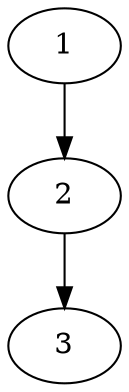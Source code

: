 /*******************************************************************************
 * Copyright (c) 2014 itemis AG and others.
 *
 * All rights reserved. This program and the accompanying materials
 * are made available under the terms of the Eclipse Public License v1.0
 * which accompanies this distribution, and is available at
 * http://www.eclipse.org/legal/epl-v10.html
 *
 * Contributors:
 *       Fabian Steeg - Initial text
 *******************************************************************************/
digraph SimpleDigraph {
	1; 2; 3
	1->2
	2->3
}